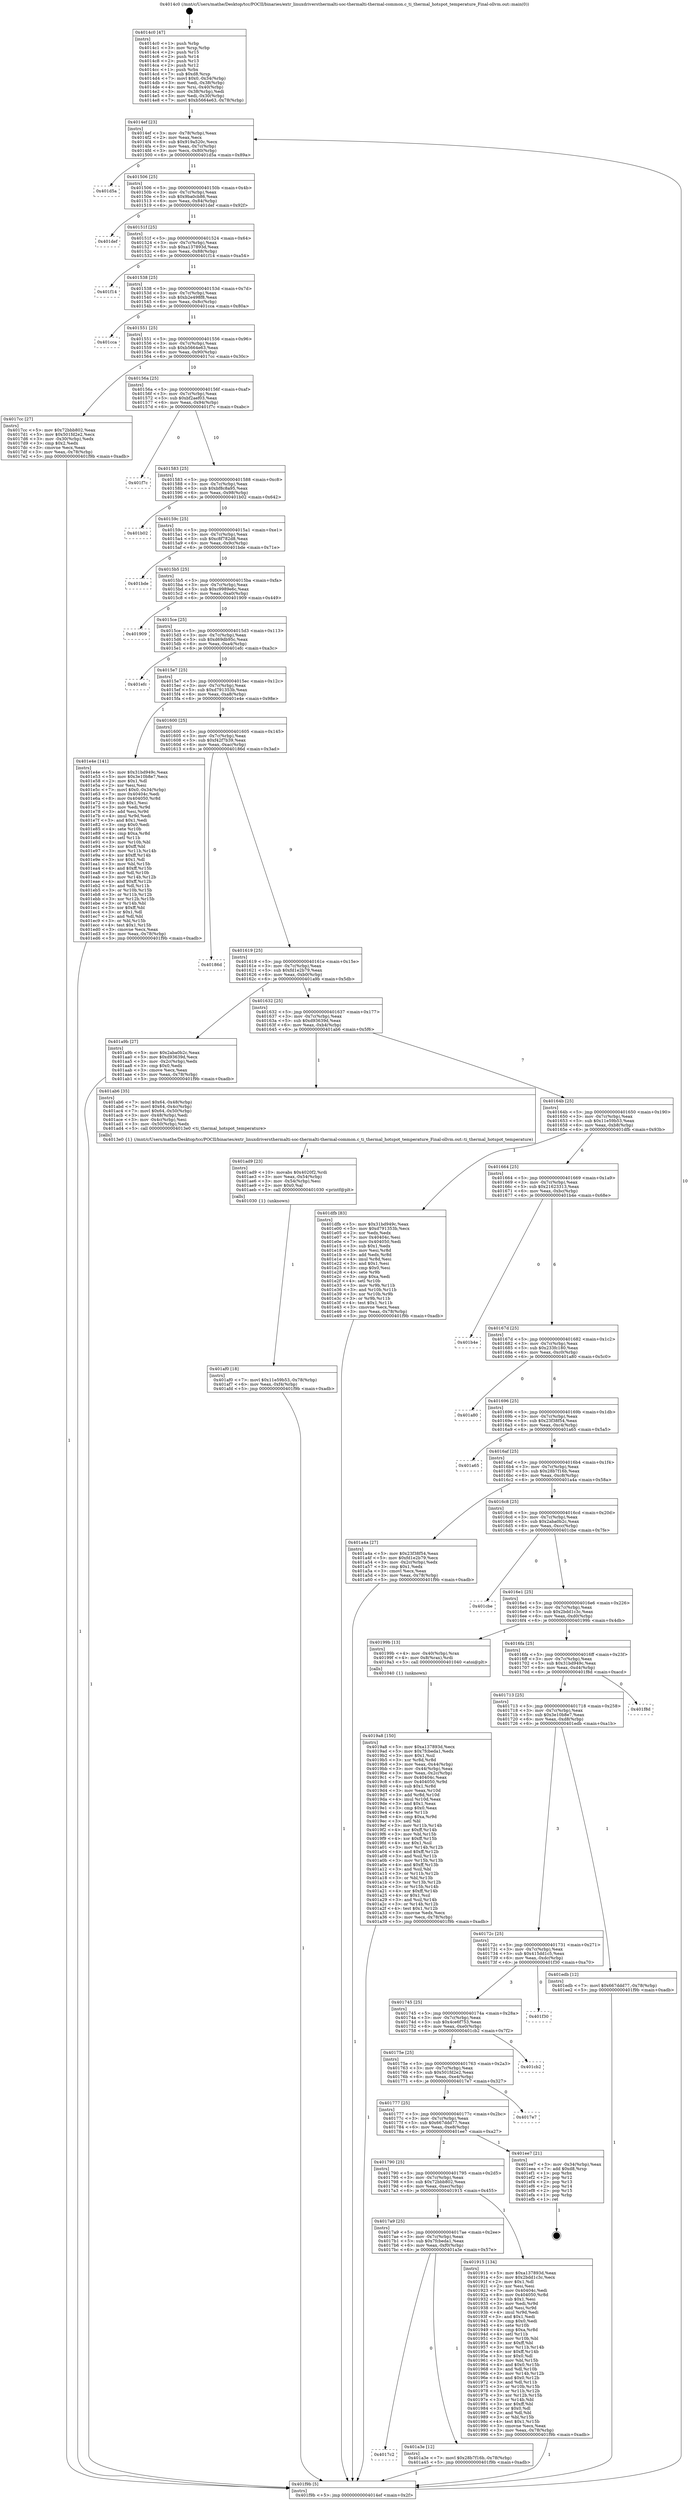 digraph "0x4014c0" {
  label = "0x4014c0 (/mnt/c/Users/mathe/Desktop/tcc/POCII/binaries/extr_linuxdriversthermalti-soc-thermalti-thermal-common.c_ti_thermal_hotspot_temperature_Final-ollvm.out::main(0))"
  labelloc = "t"
  node[shape=record]

  Entry [label="",width=0.3,height=0.3,shape=circle,fillcolor=black,style=filled]
  "0x4014ef" [label="{
     0x4014ef [23]\l
     | [instrs]\l
     &nbsp;&nbsp;0x4014ef \<+3\>: mov -0x78(%rbp),%eax\l
     &nbsp;&nbsp;0x4014f2 \<+2\>: mov %eax,%ecx\l
     &nbsp;&nbsp;0x4014f4 \<+6\>: sub $0x919a520c,%ecx\l
     &nbsp;&nbsp;0x4014fa \<+3\>: mov %eax,-0x7c(%rbp)\l
     &nbsp;&nbsp;0x4014fd \<+3\>: mov %ecx,-0x80(%rbp)\l
     &nbsp;&nbsp;0x401500 \<+6\>: je 0000000000401d5a \<main+0x89a\>\l
  }"]
  "0x401d5a" [label="{
     0x401d5a\l
  }", style=dashed]
  "0x401506" [label="{
     0x401506 [25]\l
     | [instrs]\l
     &nbsp;&nbsp;0x401506 \<+5\>: jmp 000000000040150b \<main+0x4b\>\l
     &nbsp;&nbsp;0x40150b \<+3\>: mov -0x7c(%rbp),%eax\l
     &nbsp;&nbsp;0x40150e \<+5\>: sub $0x9ba0cb86,%eax\l
     &nbsp;&nbsp;0x401513 \<+6\>: mov %eax,-0x84(%rbp)\l
     &nbsp;&nbsp;0x401519 \<+6\>: je 0000000000401def \<main+0x92f\>\l
  }"]
  Exit [label="",width=0.3,height=0.3,shape=circle,fillcolor=black,style=filled,peripheries=2]
  "0x401def" [label="{
     0x401def\l
  }", style=dashed]
  "0x40151f" [label="{
     0x40151f [25]\l
     | [instrs]\l
     &nbsp;&nbsp;0x40151f \<+5\>: jmp 0000000000401524 \<main+0x64\>\l
     &nbsp;&nbsp;0x401524 \<+3\>: mov -0x7c(%rbp),%eax\l
     &nbsp;&nbsp;0x401527 \<+5\>: sub $0xa137893d,%eax\l
     &nbsp;&nbsp;0x40152c \<+6\>: mov %eax,-0x88(%rbp)\l
     &nbsp;&nbsp;0x401532 \<+6\>: je 0000000000401f14 \<main+0xa54\>\l
  }"]
  "0x401af0" [label="{
     0x401af0 [18]\l
     | [instrs]\l
     &nbsp;&nbsp;0x401af0 \<+7\>: movl $0x11e59b53,-0x78(%rbp)\l
     &nbsp;&nbsp;0x401af7 \<+6\>: mov %eax,-0xf4(%rbp)\l
     &nbsp;&nbsp;0x401afd \<+5\>: jmp 0000000000401f9b \<main+0xadb\>\l
  }"]
  "0x401f14" [label="{
     0x401f14\l
  }", style=dashed]
  "0x401538" [label="{
     0x401538 [25]\l
     | [instrs]\l
     &nbsp;&nbsp;0x401538 \<+5\>: jmp 000000000040153d \<main+0x7d\>\l
     &nbsp;&nbsp;0x40153d \<+3\>: mov -0x7c(%rbp),%eax\l
     &nbsp;&nbsp;0x401540 \<+5\>: sub $0xb2e498f8,%eax\l
     &nbsp;&nbsp;0x401545 \<+6\>: mov %eax,-0x8c(%rbp)\l
     &nbsp;&nbsp;0x40154b \<+6\>: je 0000000000401cca \<main+0x80a\>\l
  }"]
  "0x401ad9" [label="{
     0x401ad9 [23]\l
     | [instrs]\l
     &nbsp;&nbsp;0x401ad9 \<+10\>: movabs $0x4020f2,%rdi\l
     &nbsp;&nbsp;0x401ae3 \<+3\>: mov %eax,-0x54(%rbp)\l
     &nbsp;&nbsp;0x401ae6 \<+3\>: mov -0x54(%rbp),%esi\l
     &nbsp;&nbsp;0x401ae9 \<+2\>: mov $0x0,%al\l
     &nbsp;&nbsp;0x401aeb \<+5\>: call 0000000000401030 \<printf@plt\>\l
     | [calls]\l
     &nbsp;&nbsp;0x401030 \{1\} (unknown)\l
  }"]
  "0x401cca" [label="{
     0x401cca\l
  }", style=dashed]
  "0x401551" [label="{
     0x401551 [25]\l
     | [instrs]\l
     &nbsp;&nbsp;0x401551 \<+5\>: jmp 0000000000401556 \<main+0x96\>\l
     &nbsp;&nbsp;0x401556 \<+3\>: mov -0x7c(%rbp),%eax\l
     &nbsp;&nbsp;0x401559 \<+5\>: sub $0xb5664e63,%eax\l
     &nbsp;&nbsp;0x40155e \<+6\>: mov %eax,-0x90(%rbp)\l
     &nbsp;&nbsp;0x401564 \<+6\>: je 00000000004017cc \<main+0x30c\>\l
  }"]
  "0x4017c2" [label="{
     0x4017c2\l
  }", style=dashed]
  "0x4017cc" [label="{
     0x4017cc [27]\l
     | [instrs]\l
     &nbsp;&nbsp;0x4017cc \<+5\>: mov $0x72bbb802,%eax\l
     &nbsp;&nbsp;0x4017d1 \<+5\>: mov $0x501fd2e2,%ecx\l
     &nbsp;&nbsp;0x4017d6 \<+3\>: mov -0x30(%rbp),%edx\l
     &nbsp;&nbsp;0x4017d9 \<+3\>: cmp $0x2,%edx\l
     &nbsp;&nbsp;0x4017dc \<+3\>: cmovne %ecx,%eax\l
     &nbsp;&nbsp;0x4017df \<+3\>: mov %eax,-0x78(%rbp)\l
     &nbsp;&nbsp;0x4017e2 \<+5\>: jmp 0000000000401f9b \<main+0xadb\>\l
  }"]
  "0x40156a" [label="{
     0x40156a [25]\l
     | [instrs]\l
     &nbsp;&nbsp;0x40156a \<+5\>: jmp 000000000040156f \<main+0xaf\>\l
     &nbsp;&nbsp;0x40156f \<+3\>: mov -0x7c(%rbp),%eax\l
     &nbsp;&nbsp;0x401572 \<+5\>: sub $0xbf2aef03,%eax\l
     &nbsp;&nbsp;0x401577 \<+6\>: mov %eax,-0x94(%rbp)\l
     &nbsp;&nbsp;0x40157d \<+6\>: je 0000000000401f7c \<main+0xabc\>\l
  }"]
  "0x401f9b" [label="{
     0x401f9b [5]\l
     | [instrs]\l
     &nbsp;&nbsp;0x401f9b \<+5\>: jmp 00000000004014ef \<main+0x2f\>\l
  }"]
  "0x4014c0" [label="{
     0x4014c0 [47]\l
     | [instrs]\l
     &nbsp;&nbsp;0x4014c0 \<+1\>: push %rbp\l
     &nbsp;&nbsp;0x4014c1 \<+3\>: mov %rsp,%rbp\l
     &nbsp;&nbsp;0x4014c4 \<+2\>: push %r15\l
     &nbsp;&nbsp;0x4014c6 \<+2\>: push %r14\l
     &nbsp;&nbsp;0x4014c8 \<+2\>: push %r13\l
     &nbsp;&nbsp;0x4014ca \<+2\>: push %r12\l
     &nbsp;&nbsp;0x4014cc \<+1\>: push %rbx\l
     &nbsp;&nbsp;0x4014cd \<+7\>: sub $0xd8,%rsp\l
     &nbsp;&nbsp;0x4014d4 \<+7\>: movl $0x0,-0x34(%rbp)\l
     &nbsp;&nbsp;0x4014db \<+3\>: mov %edi,-0x38(%rbp)\l
     &nbsp;&nbsp;0x4014de \<+4\>: mov %rsi,-0x40(%rbp)\l
     &nbsp;&nbsp;0x4014e2 \<+3\>: mov -0x38(%rbp),%edi\l
     &nbsp;&nbsp;0x4014e5 \<+3\>: mov %edi,-0x30(%rbp)\l
     &nbsp;&nbsp;0x4014e8 \<+7\>: movl $0xb5664e63,-0x78(%rbp)\l
  }"]
  "0x401a3e" [label="{
     0x401a3e [12]\l
     | [instrs]\l
     &nbsp;&nbsp;0x401a3e \<+7\>: movl $0x28b7f16b,-0x78(%rbp)\l
     &nbsp;&nbsp;0x401a45 \<+5\>: jmp 0000000000401f9b \<main+0xadb\>\l
  }"]
  "0x401f7c" [label="{
     0x401f7c\l
  }", style=dashed]
  "0x401583" [label="{
     0x401583 [25]\l
     | [instrs]\l
     &nbsp;&nbsp;0x401583 \<+5\>: jmp 0000000000401588 \<main+0xc8\>\l
     &nbsp;&nbsp;0x401588 \<+3\>: mov -0x7c(%rbp),%eax\l
     &nbsp;&nbsp;0x40158b \<+5\>: sub $0xbf8c8a95,%eax\l
     &nbsp;&nbsp;0x401590 \<+6\>: mov %eax,-0x98(%rbp)\l
     &nbsp;&nbsp;0x401596 \<+6\>: je 0000000000401b02 \<main+0x642\>\l
  }"]
  "0x4019a8" [label="{
     0x4019a8 [150]\l
     | [instrs]\l
     &nbsp;&nbsp;0x4019a8 \<+5\>: mov $0xa137893d,%ecx\l
     &nbsp;&nbsp;0x4019ad \<+5\>: mov $0x7fcbeda1,%edx\l
     &nbsp;&nbsp;0x4019b2 \<+3\>: mov $0x1,%sil\l
     &nbsp;&nbsp;0x4019b5 \<+3\>: xor %r8d,%r8d\l
     &nbsp;&nbsp;0x4019b8 \<+3\>: mov %eax,-0x44(%rbp)\l
     &nbsp;&nbsp;0x4019bb \<+3\>: mov -0x44(%rbp),%eax\l
     &nbsp;&nbsp;0x4019be \<+3\>: mov %eax,-0x2c(%rbp)\l
     &nbsp;&nbsp;0x4019c1 \<+7\>: mov 0x40404c,%eax\l
     &nbsp;&nbsp;0x4019c8 \<+8\>: mov 0x404050,%r9d\l
     &nbsp;&nbsp;0x4019d0 \<+4\>: sub $0x1,%r8d\l
     &nbsp;&nbsp;0x4019d4 \<+3\>: mov %eax,%r10d\l
     &nbsp;&nbsp;0x4019d7 \<+3\>: add %r8d,%r10d\l
     &nbsp;&nbsp;0x4019da \<+4\>: imul %r10d,%eax\l
     &nbsp;&nbsp;0x4019de \<+3\>: and $0x1,%eax\l
     &nbsp;&nbsp;0x4019e1 \<+3\>: cmp $0x0,%eax\l
     &nbsp;&nbsp;0x4019e4 \<+4\>: sete %r11b\l
     &nbsp;&nbsp;0x4019e8 \<+4\>: cmp $0xa,%r9d\l
     &nbsp;&nbsp;0x4019ec \<+3\>: setl %bl\l
     &nbsp;&nbsp;0x4019ef \<+3\>: mov %r11b,%r14b\l
     &nbsp;&nbsp;0x4019f2 \<+4\>: xor $0xff,%r14b\l
     &nbsp;&nbsp;0x4019f6 \<+3\>: mov %bl,%r15b\l
     &nbsp;&nbsp;0x4019f9 \<+4\>: xor $0xff,%r15b\l
     &nbsp;&nbsp;0x4019fd \<+4\>: xor $0x1,%sil\l
     &nbsp;&nbsp;0x401a01 \<+3\>: mov %r14b,%r12b\l
     &nbsp;&nbsp;0x401a04 \<+4\>: and $0xff,%r12b\l
     &nbsp;&nbsp;0x401a08 \<+3\>: and %sil,%r11b\l
     &nbsp;&nbsp;0x401a0b \<+3\>: mov %r15b,%r13b\l
     &nbsp;&nbsp;0x401a0e \<+4\>: and $0xff,%r13b\l
     &nbsp;&nbsp;0x401a12 \<+3\>: and %sil,%bl\l
     &nbsp;&nbsp;0x401a15 \<+3\>: or %r11b,%r12b\l
     &nbsp;&nbsp;0x401a18 \<+3\>: or %bl,%r13b\l
     &nbsp;&nbsp;0x401a1b \<+3\>: xor %r13b,%r12b\l
     &nbsp;&nbsp;0x401a1e \<+3\>: or %r15b,%r14b\l
     &nbsp;&nbsp;0x401a21 \<+4\>: xor $0xff,%r14b\l
     &nbsp;&nbsp;0x401a25 \<+4\>: or $0x1,%sil\l
     &nbsp;&nbsp;0x401a29 \<+3\>: and %sil,%r14b\l
     &nbsp;&nbsp;0x401a2c \<+3\>: or %r14b,%r12b\l
     &nbsp;&nbsp;0x401a2f \<+4\>: test $0x1,%r12b\l
     &nbsp;&nbsp;0x401a33 \<+3\>: cmovne %edx,%ecx\l
     &nbsp;&nbsp;0x401a36 \<+3\>: mov %ecx,-0x78(%rbp)\l
     &nbsp;&nbsp;0x401a39 \<+5\>: jmp 0000000000401f9b \<main+0xadb\>\l
  }"]
  "0x401b02" [label="{
     0x401b02\l
  }", style=dashed]
  "0x40159c" [label="{
     0x40159c [25]\l
     | [instrs]\l
     &nbsp;&nbsp;0x40159c \<+5\>: jmp 00000000004015a1 \<main+0xe1\>\l
     &nbsp;&nbsp;0x4015a1 \<+3\>: mov -0x7c(%rbp),%eax\l
     &nbsp;&nbsp;0x4015a4 \<+5\>: sub $0xc8f782d8,%eax\l
     &nbsp;&nbsp;0x4015a9 \<+6\>: mov %eax,-0x9c(%rbp)\l
     &nbsp;&nbsp;0x4015af \<+6\>: je 0000000000401bde \<main+0x71e\>\l
  }"]
  "0x4017a9" [label="{
     0x4017a9 [25]\l
     | [instrs]\l
     &nbsp;&nbsp;0x4017a9 \<+5\>: jmp 00000000004017ae \<main+0x2ee\>\l
     &nbsp;&nbsp;0x4017ae \<+3\>: mov -0x7c(%rbp),%eax\l
     &nbsp;&nbsp;0x4017b1 \<+5\>: sub $0x7fcbeda1,%eax\l
     &nbsp;&nbsp;0x4017b6 \<+6\>: mov %eax,-0xf0(%rbp)\l
     &nbsp;&nbsp;0x4017bc \<+6\>: je 0000000000401a3e \<main+0x57e\>\l
  }"]
  "0x401bde" [label="{
     0x401bde\l
  }", style=dashed]
  "0x4015b5" [label="{
     0x4015b5 [25]\l
     | [instrs]\l
     &nbsp;&nbsp;0x4015b5 \<+5\>: jmp 00000000004015ba \<main+0xfa\>\l
     &nbsp;&nbsp;0x4015ba \<+3\>: mov -0x7c(%rbp),%eax\l
     &nbsp;&nbsp;0x4015bd \<+5\>: sub $0xc9989e6c,%eax\l
     &nbsp;&nbsp;0x4015c2 \<+6\>: mov %eax,-0xa0(%rbp)\l
     &nbsp;&nbsp;0x4015c8 \<+6\>: je 0000000000401909 \<main+0x449\>\l
  }"]
  "0x401915" [label="{
     0x401915 [134]\l
     | [instrs]\l
     &nbsp;&nbsp;0x401915 \<+5\>: mov $0xa137893d,%eax\l
     &nbsp;&nbsp;0x40191a \<+5\>: mov $0x2bdd1c3c,%ecx\l
     &nbsp;&nbsp;0x40191f \<+2\>: mov $0x1,%dl\l
     &nbsp;&nbsp;0x401921 \<+2\>: xor %esi,%esi\l
     &nbsp;&nbsp;0x401923 \<+7\>: mov 0x40404c,%edi\l
     &nbsp;&nbsp;0x40192a \<+8\>: mov 0x404050,%r8d\l
     &nbsp;&nbsp;0x401932 \<+3\>: sub $0x1,%esi\l
     &nbsp;&nbsp;0x401935 \<+3\>: mov %edi,%r9d\l
     &nbsp;&nbsp;0x401938 \<+3\>: add %esi,%r9d\l
     &nbsp;&nbsp;0x40193b \<+4\>: imul %r9d,%edi\l
     &nbsp;&nbsp;0x40193f \<+3\>: and $0x1,%edi\l
     &nbsp;&nbsp;0x401942 \<+3\>: cmp $0x0,%edi\l
     &nbsp;&nbsp;0x401945 \<+4\>: sete %r10b\l
     &nbsp;&nbsp;0x401949 \<+4\>: cmp $0xa,%r8d\l
     &nbsp;&nbsp;0x40194d \<+4\>: setl %r11b\l
     &nbsp;&nbsp;0x401951 \<+3\>: mov %r10b,%bl\l
     &nbsp;&nbsp;0x401954 \<+3\>: xor $0xff,%bl\l
     &nbsp;&nbsp;0x401957 \<+3\>: mov %r11b,%r14b\l
     &nbsp;&nbsp;0x40195a \<+4\>: xor $0xff,%r14b\l
     &nbsp;&nbsp;0x40195e \<+3\>: xor $0x0,%dl\l
     &nbsp;&nbsp;0x401961 \<+3\>: mov %bl,%r15b\l
     &nbsp;&nbsp;0x401964 \<+4\>: and $0x0,%r15b\l
     &nbsp;&nbsp;0x401968 \<+3\>: and %dl,%r10b\l
     &nbsp;&nbsp;0x40196b \<+3\>: mov %r14b,%r12b\l
     &nbsp;&nbsp;0x40196e \<+4\>: and $0x0,%r12b\l
     &nbsp;&nbsp;0x401972 \<+3\>: and %dl,%r11b\l
     &nbsp;&nbsp;0x401975 \<+3\>: or %r10b,%r15b\l
     &nbsp;&nbsp;0x401978 \<+3\>: or %r11b,%r12b\l
     &nbsp;&nbsp;0x40197b \<+3\>: xor %r12b,%r15b\l
     &nbsp;&nbsp;0x40197e \<+3\>: or %r14b,%bl\l
     &nbsp;&nbsp;0x401981 \<+3\>: xor $0xff,%bl\l
     &nbsp;&nbsp;0x401984 \<+3\>: or $0x0,%dl\l
     &nbsp;&nbsp;0x401987 \<+2\>: and %dl,%bl\l
     &nbsp;&nbsp;0x401989 \<+3\>: or %bl,%r15b\l
     &nbsp;&nbsp;0x40198c \<+4\>: test $0x1,%r15b\l
     &nbsp;&nbsp;0x401990 \<+3\>: cmovne %ecx,%eax\l
     &nbsp;&nbsp;0x401993 \<+3\>: mov %eax,-0x78(%rbp)\l
     &nbsp;&nbsp;0x401996 \<+5\>: jmp 0000000000401f9b \<main+0xadb\>\l
  }"]
  "0x401909" [label="{
     0x401909\l
  }", style=dashed]
  "0x4015ce" [label="{
     0x4015ce [25]\l
     | [instrs]\l
     &nbsp;&nbsp;0x4015ce \<+5\>: jmp 00000000004015d3 \<main+0x113\>\l
     &nbsp;&nbsp;0x4015d3 \<+3\>: mov -0x7c(%rbp),%eax\l
     &nbsp;&nbsp;0x4015d6 \<+5\>: sub $0xd69db95c,%eax\l
     &nbsp;&nbsp;0x4015db \<+6\>: mov %eax,-0xa4(%rbp)\l
     &nbsp;&nbsp;0x4015e1 \<+6\>: je 0000000000401efc \<main+0xa3c\>\l
  }"]
  "0x401790" [label="{
     0x401790 [25]\l
     | [instrs]\l
     &nbsp;&nbsp;0x401790 \<+5\>: jmp 0000000000401795 \<main+0x2d5\>\l
     &nbsp;&nbsp;0x401795 \<+3\>: mov -0x7c(%rbp),%eax\l
     &nbsp;&nbsp;0x401798 \<+5\>: sub $0x72bbb802,%eax\l
     &nbsp;&nbsp;0x40179d \<+6\>: mov %eax,-0xec(%rbp)\l
     &nbsp;&nbsp;0x4017a3 \<+6\>: je 0000000000401915 \<main+0x455\>\l
  }"]
  "0x401efc" [label="{
     0x401efc\l
  }", style=dashed]
  "0x4015e7" [label="{
     0x4015e7 [25]\l
     | [instrs]\l
     &nbsp;&nbsp;0x4015e7 \<+5\>: jmp 00000000004015ec \<main+0x12c\>\l
     &nbsp;&nbsp;0x4015ec \<+3\>: mov -0x7c(%rbp),%eax\l
     &nbsp;&nbsp;0x4015ef \<+5\>: sub $0xd791353b,%eax\l
     &nbsp;&nbsp;0x4015f4 \<+6\>: mov %eax,-0xa8(%rbp)\l
     &nbsp;&nbsp;0x4015fa \<+6\>: je 0000000000401e4e \<main+0x98e\>\l
  }"]
  "0x401ee7" [label="{
     0x401ee7 [21]\l
     | [instrs]\l
     &nbsp;&nbsp;0x401ee7 \<+3\>: mov -0x34(%rbp),%eax\l
     &nbsp;&nbsp;0x401eea \<+7\>: add $0xd8,%rsp\l
     &nbsp;&nbsp;0x401ef1 \<+1\>: pop %rbx\l
     &nbsp;&nbsp;0x401ef2 \<+2\>: pop %r12\l
     &nbsp;&nbsp;0x401ef4 \<+2\>: pop %r13\l
     &nbsp;&nbsp;0x401ef6 \<+2\>: pop %r14\l
     &nbsp;&nbsp;0x401ef8 \<+2\>: pop %r15\l
     &nbsp;&nbsp;0x401efa \<+1\>: pop %rbp\l
     &nbsp;&nbsp;0x401efb \<+1\>: ret\l
  }"]
  "0x401e4e" [label="{
     0x401e4e [141]\l
     | [instrs]\l
     &nbsp;&nbsp;0x401e4e \<+5\>: mov $0x31bd949c,%eax\l
     &nbsp;&nbsp;0x401e53 \<+5\>: mov $0x3e10b8e7,%ecx\l
     &nbsp;&nbsp;0x401e58 \<+2\>: mov $0x1,%dl\l
     &nbsp;&nbsp;0x401e5a \<+2\>: xor %esi,%esi\l
     &nbsp;&nbsp;0x401e5c \<+7\>: movl $0x0,-0x34(%rbp)\l
     &nbsp;&nbsp;0x401e63 \<+7\>: mov 0x40404c,%edi\l
     &nbsp;&nbsp;0x401e6a \<+8\>: mov 0x404050,%r8d\l
     &nbsp;&nbsp;0x401e72 \<+3\>: sub $0x1,%esi\l
     &nbsp;&nbsp;0x401e75 \<+3\>: mov %edi,%r9d\l
     &nbsp;&nbsp;0x401e78 \<+3\>: add %esi,%r9d\l
     &nbsp;&nbsp;0x401e7b \<+4\>: imul %r9d,%edi\l
     &nbsp;&nbsp;0x401e7f \<+3\>: and $0x1,%edi\l
     &nbsp;&nbsp;0x401e82 \<+3\>: cmp $0x0,%edi\l
     &nbsp;&nbsp;0x401e85 \<+4\>: sete %r10b\l
     &nbsp;&nbsp;0x401e89 \<+4\>: cmp $0xa,%r8d\l
     &nbsp;&nbsp;0x401e8d \<+4\>: setl %r11b\l
     &nbsp;&nbsp;0x401e91 \<+3\>: mov %r10b,%bl\l
     &nbsp;&nbsp;0x401e94 \<+3\>: xor $0xff,%bl\l
     &nbsp;&nbsp;0x401e97 \<+3\>: mov %r11b,%r14b\l
     &nbsp;&nbsp;0x401e9a \<+4\>: xor $0xff,%r14b\l
     &nbsp;&nbsp;0x401e9e \<+3\>: xor $0x1,%dl\l
     &nbsp;&nbsp;0x401ea1 \<+3\>: mov %bl,%r15b\l
     &nbsp;&nbsp;0x401ea4 \<+4\>: and $0xff,%r15b\l
     &nbsp;&nbsp;0x401ea8 \<+3\>: and %dl,%r10b\l
     &nbsp;&nbsp;0x401eab \<+3\>: mov %r14b,%r12b\l
     &nbsp;&nbsp;0x401eae \<+4\>: and $0xff,%r12b\l
     &nbsp;&nbsp;0x401eb2 \<+3\>: and %dl,%r11b\l
     &nbsp;&nbsp;0x401eb5 \<+3\>: or %r10b,%r15b\l
     &nbsp;&nbsp;0x401eb8 \<+3\>: or %r11b,%r12b\l
     &nbsp;&nbsp;0x401ebb \<+3\>: xor %r12b,%r15b\l
     &nbsp;&nbsp;0x401ebe \<+3\>: or %r14b,%bl\l
     &nbsp;&nbsp;0x401ec1 \<+3\>: xor $0xff,%bl\l
     &nbsp;&nbsp;0x401ec4 \<+3\>: or $0x1,%dl\l
     &nbsp;&nbsp;0x401ec7 \<+2\>: and %dl,%bl\l
     &nbsp;&nbsp;0x401ec9 \<+3\>: or %bl,%r15b\l
     &nbsp;&nbsp;0x401ecc \<+4\>: test $0x1,%r15b\l
     &nbsp;&nbsp;0x401ed0 \<+3\>: cmovne %ecx,%eax\l
     &nbsp;&nbsp;0x401ed3 \<+3\>: mov %eax,-0x78(%rbp)\l
     &nbsp;&nbsp;0x401ed6 \<+5\>: jmp 0000000000401f9b \<main+0xadb\>\l
  }"]
  "0x401600" [label="{
     0x401600 [25]\l
     | [instrs]\l
     &nbsp;&nbsp;0x401600 \<+5\>: jmp 0000000000401605 \<main+0x145\>\l
     &nbsp;&nbsp;0x401605 \<+3\>: mov -0x7c(%rbp),%eax\l
     &nbsp;&nbsp;0x401608 \<+5\>: sub $0xf42f7b39,%eax\l
     &nbsp;&nbsp;0x40160d \<+6\>: mov %eax,-0xac(%rbp)\l
     &nbsp;&nbsp;0x401613 \<+6\>: je 000000000040186d \<main+0x3ad\>\l
  }"]
  "0x401777" [label="{
     0x401777 [25]\l
     | [instrs]\l
     &nbsp;&nbsp;0x401777 \<+5\>: jmp 000000000040177c \<main+0x2bc\>\l
     &nbsp;&nbsp;0x40177c \<+3\>: mov -0x7c(%rbp),%eax\l
     &nbsp;&nbsp;0x40177f \<+5\>: sub $0x667ddd77,%eax\l
     &nbsp;&nbsp;0x401784 \<+6\>: mov %eax,-0xe8(%rbp)\l
     &nbsp;&nbsp;0x40178a \<+6\>: je 0000000000401ee7 \<main+0xa27\>\l
  }"]
  "0x40186d" [label="{
     0x40186d\l
  }", style=dashed]
  "0x401619" [label="{
     0x401619 [25]\l
     | [instrs]\l
     &nbsp;&nbsp;0x401619 \<+5\>: jmp 000000000040161e \<main+0x15e\>\l
     &nbsp;&nbsp;0x40161e \<+3\>: mov -0x7c(%rbp),%eax\l
     &nbsp;&nbsp;0x401621 \<+5\>: sub $0xfd1e2b79,%eax\l
     &nbsp;&nbsp;0x401626 \<+6\>: mov %eax,-0xb0(%rbp)\l
     &nbsp;&nbsp;0x40162c \<+6\>: je 0000000000401a9b \<main+0x5db\>\l
  }"]
  "0x4017e7" [label="{
     0x4017e7\l
  }", style=dashed]
  "0x401a9b" [label="{
     0x401a9b [27]\l
     | [instrs]\l
     &nbsp;&nbsp;0x401a9b \<+5\>: mov $0x2aba0b2c,%eax\l
     &nbsp;&nbsp;0x401aa0 \<+5\>: mov $0xd93639d,%ecx\l
     &nbsp;&nbsp;0x401aa5 \<+3\>: mov -0x2c(%rbp),%edx\l
     &nbsp;&nbsp;0x401aa8 \<+3\>: cmp $0x0,%edx\l
     &nbsp;&nbsp;0x401aab \<+3\>: cmove %ecx,%eax\l
     &nbsp;&nbsp;0x401aae \<+3\>: mov %eax,-0x78(%rbp)\l
     &nbsp;&nbsp;0x401ab1 \<+5\>: jmp 0000000000401f9b \<main+0xadb\>\l
  }"]
  "0x401632" [label="{
     0x401632 [25]\l
     | [instrs]\l
     &nbsp;&nbsp;0x401632 \<+5\>: jmp 0000000000401637 \<main+0x177\>\l
     &nbsp;&nbsp;0x401637 \<+3\>: mov -0x7c(%rbp),%eax\l
     &nbsp;&nbsp;0x40163a \<+5\>: sub $0xd93639d,%eax\l
     &nbsp;&nbsp;0x40163f \<+6\>: mov %eax,-0xb4(%rbp)\l
     &nbsp;&nbsp;0x401645 \<+6\>: je 0000000000401ab6 \<main+0x5f6\>\l
  }"]
  "0x40175e" [label="{
     0x40175e [25]\l
     | [instrs]\l
     &nbsp;&nbsp;0x40175e \<+5\>: jmp 0000000000401763 \<main+0x2a3\>\l
     &nbsp;&nbsp;0x401763 \<+3\>: mov -0x7c(%rbp),%eax\l
     &nbsp;&nbsp;0x401766 \<+5\>: sub $0x501fd2e2,%eax\l
     &nbsp;&nbsp;0x40176b \<+6\>: mov %eax,-0xe4(%rbp)\l
     &nbsp;&nbsp;0x401771 \<+6\>: je 00000000004017e7 \<main+0x327\>\l
  }"]
  "0x401ab6" [label="{
     0x401ab6 [35]\l
     | [instrs]\l
     &nbsp;&nbsp;0x401ab6 \<+7\>: movl $0x64,-0x48(%rbp)\l
     &nbsp;&nbsp;0x401abd \<+7\>: movl $0x64,-0x4c(%rbp)\l
     &nbsp;&nbsp;0x401ac4 \<+7\>: movl $0x64,-0x50(%rbp)\l
     &nbsp;&nbsp;0x401acb \<+3\>: mov -0x48(%rbp),%edi\l
     &nbsp;&nbsp;0x401ace \<+3\>: mov -0x4c(%rbp),%esi\l
     &nbsp;&nbsp;0x401ad1 \<+3\>: mov -0x50(%rbp),%edx\l
     &nbsp;&nbsp;0x401ad4 \<+5\>: call 00000000004013e0 \<ti_thermal_hotspot_temperature\>\l
     | [calls]\l
     &nbsp;&nbsp;0x4013e0 \{1\} (/mnt/c/Users/mathe/Desktop/tcc/POCII/binaries/extr_linuxdriversthermalti-soc-thermalti-thermal-common.c_ti_thermal_hotspot_temperature_Final-ollvm.out::ti_thermal_hotspot_temperature)\l
  }"]
  "0x40164b" [label="{
     0x40164b [25]\l
     | [instrs]\l
     &nbsp;&nbsp;0x40164b \<+5\>: jmp 0000000000401650 \<main+0x190\>\l
     &nbsp;&nbsp;0x401650 \<+3\>: mov -0x7c(%rbp),%eax\l
     &nbsp;&nbsp;0x401653 \<+5\>: sub $0x11e59b53,%eax\l
     &nbsp;&nbsp;0x401658 \<+6\>: mov %eax,-0xb8(%rbp)\l
     &nbsp;&nbsp;0x40165e \<+6\>: je 0000000000401dfb \<main+0x93b\>\l
  }"]
  "0x401cb2" [label="{
     0x401cb2\l
  }", style=dashed]
  "0x401dfb" [label="{
     0x401dfb [83]\l
     | [instrs]\l
     &nbsp;&nbsp;0x401dfb \<+5\>: mov $0x31bd949c,%eax\l
     &nbsp;&nbsp;0x401e00 \<+5\>: mov $0xd791353b,%ecx\l
     &nbsp;&nbsp;0x401e05 \<+2\>: xor %edx,%edx\l
     &nbsp;&nbsp;0x401e07 \<+7\>: mov 0x40404c,%esi\l
     &nbsp;&nbsp;0x401e0e \<+7\>: mov 0x404050,%edi\l
     &nbsp;&nbsp;0x401e15 \<+3\>: sub $0x1,%edx\l
     &nbsp;&nbsp;0x401e18 \<+3\>: mov %esi,%r8d\l
     &nbsp;&nbsp;0x401e1b \<+3\>: add %edx,%r8d\l
     &nbsp;&nbsp;0x401e1e \<+4\>: imul %r8d,%esi\l
     &nbsp;&nbsp;0x401e22 \<+3\>: and $0x1,%esi\l
     &nbsp;&nbsp;0x401e25 \<+3\>: cmp $0x0,%esi\l
     &nbsp;&nbsp;0x401e28 \<+4\>: sete %r9b\l
     &nbsp;&nbsp;0x401e2c \<+3\>: cmp $0xa,%edi\l
     &nbsp;&nbsp;0x401e2f \<+4\>: setl %r10b\l
     &nbsp;&nbsp;0x401e33 \<+3\>: mov %r9b,%r11b\l
     &nbsp;&nbsp;0x401e36 \<+3\>: and %r10b,%r11b\l
     &nbsp;&nbsp;0x401e39 \<+3\>: xor %r10b,%r9b\l
     &nbsp;&nbsp;0x401e3c \<+3\>: or %r9b,%r11b\l
     &nbsp;&nbsp;0x401e3f \<+4\>: test $0x1,%r11b\l
     &nbsp;&nbsp;0x401e43 \<+3\>: cmovne %ecx,%eax\l
     &nbsp;&nbsp;0x401e46 \<+3\>: mov %eax,-0x78(%rbp)\l
     &nbsp;&nbsp;0x401e49 \<+5\>: jmp 0000000000401f9b \<main+0xadb\>\l
  }"]
  "0x401664" [label="{
     0x401664 [25]\l
     | [instrs]\l
     &nbsp;&nbsp;0x401664 \<+5\>: jmp 0000000000401669 \<main+0x1a9\>\l
     &nbsp;&nbsp;0x401669 \<+3\>: mov -0x7c(%rbp),%eax\l
     &nbsp;&nbsp;0x40166c \<+5\>: sub $0x21623313,%eax\l
     &nbsp;&nbsp;0x401671 \<+6\>: mov %eax,-0xbc(%rbp)\l
     &nbsp;&nbsp;0x401677 \<+6\>: je 0000000000401b4e \<main+0x68e\>\l
  }"]
  "0x401745" [label="{
     0x401745 [25]\l
     | [instrs]\l
     &nbsp;&nbsp;0x401745 \<+5\>: jmp 000000000040174a \<main+0x28a\>\l
     &nbsp;&nbsp;0x40174a \<+3\>: mov -0x7c(%rbp),%eax\l
     &nbsp;&nbsp;0x40174d \<+5\>: sub $0x4ce6f753,%eax\l
     &nbsp;&nbsp;0x401752 \<+6\>: mov %eax,-0xe0(%rbp)\l
     &nbsp;&nbsp;0x401758 \<+6\>: je 0000000000401cb2 \<main+0x7f2\>\l
  }"]
  "0x401b4e" [label="{
     0x401b4e\l
  }", style=dashed]
  "0x40167d" [label="{
     0x40167d [25]\l
     | [instrs]\l
     &nbsp;&nbsp;0x40167d \<+5\>: jmp 0000000000401682 \<main+0x1c2\>\l
     &nbsp;&nbsp;0x401682 \<+3\>: mov -0x7c(%rbp),%eax\l
     &nbsp;&nbsp;0x401685 \<+5\>: sub $0x233fc180,%eax\l
     &nbsp;&nbsp;0x40168a \<+6\>: mov %eax,-0xc0(%rbp)\l
     &nbsp;&nbsp;0x401690 \<+6\>: je 0000000000401a80 \<main+0x5c0\>\l
  }"]
  "0x401f30" [label="{
     0x401f30\l
  }", style=dashed]
  "0x401a80" [label="{
     0x401a80\l
  }", style=dashed]
  "0x401696" [label="{
     0x401696 [25]\l
     | [instrs]\l
     &nbsp;&nbsp;0x401696 \<+5\>: jmp 000000000040169b \<main+0x1db\>\l
     &nbsp;&nbsp;0x40169b \<+3\>: mov -0x7c(%rbp),%eax\l
     &nbsp;&nbsp;0x40169e \<+5\>: sub $0x23f38f54,%eax\l
     &nbsp;&nbsp;0x4016a3 \<+6\>: mov %eax,-0xc4(%rbp)\l
     &nbsp;&nbsp;0x4016a9 \<+6\>: je 0000000000401a65 \<main+0x5a5\>\l
  }"]
  "0x40172c" [label="{
     0x40172c [25]\l
     | [instrs]\l
     &nbsp;&nbsp;0x40172c \<+5\>: jmp 0000000000401731 \<main+0x271\>\l
     &nbsp;&nbsp;0x401731 \<+3\>: mov -0x7c(%rbp),%eax\l
     &nbsp;&nbsp;0x401734 \<+5\>: sub $0x415dd1c5,%eax\l
     &nbsp;&nbsp;0x401739 \<+6\>: mov %eax,-0xdc(%rbp)\l
     &nbsp;&nbsp;0x40173f \<+6\>: je 0000000000401f30 \<main+0xa70\>\l
  }"]
  "0x401a65" [label="{
     0x401a65\l
  }", style=dashed]
  "0x4016af" [label="{
     0x4016af [25]\l
     | [instrs]\l
     &nbsp;&nbsp;0x4016af \<+5\>: jmp 00000000004016b4 \<main+0x1f4\>\l
     &nbsp;&nbsp;0x4016b4 \<+3\>: mov -0x7c(%rbp),%eax\l
     &nbsp;&nbsp;0x4016b7 \<+5\>: sub $0x28b7f16b,%eax\l
     &nbsp;&nbsp;0x4016bc \<+6\>: mov %eax,-0xc8(%rbp)\l
     &nbsp;&nbsp;0x4016c2 \<+6\>: je 0000000000401a4a \<main+0x58a\>\l
  }"]
  "0x401edb" [label="{
     0x401edb [12]\l
     | [instrs]\l
     &nbsp;&nbsp;0x401edb \<+7\>: movl $0x667ddd77,-0x78(%rbp)\l
     &nbsp;&nbsp;0x401ee2 \<+5\>: jmp 0000000000401f9b \<main+0xadb\>\l
  }"]
  "0x401a4a" [label="{
     0x401a4a [27]\l
     | [instrs]\l
     &nbsp;&nbsp;0x401a4a \<+5\>: mov $0x23f38f54,%eax\l
     &nbsp;&nbsp;0x401a4f \<+5\>: mov $0xfd1e2b79,%ecx\l
     &nbsp;&nbsp;0x401a54 \<+3\>: mov -0x2c(%rbp),%edx\l
     &nbsp;&nbsp;0x401a57 \<+3\>: cmp $0x1,%edx\l
     &nbsp;&nbsp;0x401a5a \<+3\>: cmovl %ecx,%eax\l
     &nbsp;&nbsp;0x401a5d \<+3\>: mov %eax,-0x78(%rbp)\l
     &nbsp;&nbsp;0x401a60 \<+5\>: jmp 0000000000401f9b \<main+0xadb\>\l
  }"]
  "0x4016c8" [label="{
     0x4016c8 [25]\l
     | [instrs]\l
     &nbsp;&nbsp;0x4016c8 \<+5\>: jmp 00000000004016cd \<main+0x20d\>\l
     &nbsp;&nbsp;0x4016cd \<+3\>: mov -0x7c(%rbp),%eax\l
     &nbsp;&nbsp;0x4016d0 \<+5\>: sub $0x2aba0b2c,%eax\l
     &nbsp;&nbsp;0x4016d5 \<+6\>: mov %eax,-0xcc(%rbp)\l
     &nbsp;&nbsp;0x4016db \<+6\>: je 0000000000401cbe \<main+0x7fe\>\l
  }"]
  "0x401713" [label="{
     0x401713 [25]\l
     | [instrs]\l
     &nbsp;&nbsp;0x401713 \<+5\>: jmp 0000000000401718 \<main+0x258\>\l
     &nbsp;&nbsp;0x401718 \<+3\>: mov -0x7c(%rbp),%eax\l
     &nbsp;&nbsp;0x40171b \<+5\>: sub $0x3e10b8e7,%eax\l
     &nbsp;&nbsp;0x401720 \<+6\>: mov %eax,-0xd8(%rbp)\l
     &nbsp;&nbsp;0x401726 \<+6\>: je 0000000000401edb \<main+0xa1b\>\l
  }"]
  "0x401cbe" [label="{
     0x401cbe\l
  }", style=dashed]
  "0x4016e1" [label="{
     0x4016e1 [25]\l
     | [instrs]\l
     &nbsp;&nbsp;0x4016e1 \<+5\>: jmp 00000000004016e6 \<main+0x226\>\l
     &nbsp;&nbsp;0x4016e6 \<+3\>: mov -0x7c(%rbp),%eax\l
     &nbsp;&nbsp;0x4016e9 \<+5\>: sub $0x2bdd1c3c,%eax\l
     &nbsp;&nbsp;0x4016ee \<+6\>: mov %eax,-0xd0(%rbp)\l
     &nbsp;&nbsp;0x4016f4 \<+6\>: je 000000000040199b \<main+0x4db\>\l
  }"]
  "0x401f8d" [label="{
     0x401f8d\l
  }", style=dashed]
  "0x40199b" [label="{
     0x40199b [13]\l
     | [instrs]\l
     &nbsp;&nbsp;0x40199b \<+4\>: mov -0x40(%rbp),%rax\l
     &nbsp;&nbsp;0x40199f \<+4\>: mov 0x8(%rax),%rdi\l
     &nbsp;&nbsp;0x4019a3 \<+5\>: call 0000000000401040 \<atoi@plt\>\l
     | [calls]\l
     &nbsp;&nbsp;0x401040 \{1\} (unknown)\l
  }"]
  "0x4016fa" [label="{
     0x4016fa [25]\l
     | [instrs]\l
     &nbsp;&nbsp;0x4016fa \<+5\>: jmp 00000000004016ff \<main+0x23f\>\l
     &nbsp;&nbsp;0x4016ff \<+3\>: mov -0x7c(%rbp),%eax\l
     &nbsp;&nbsp;0x401702 \<+5\>: sub $0x31bd949c,%eax\l
     &nbsp;&nbsp;0x401707 \<+6\>: mov %eax,-0xd4(%rbp)\l
     &nbsp;&nbsp;0x40170d \<+6\>: je 0000000000401f8d \<main+0xacd\>\l
  }"]
  Entry -> "0x4014c0" [label=" 1"]
  "0x4014ef" -> "0x401d5a" [label=" 0"]
  "0x4014ef" -> "0x401506" [label=" 11"]
  "0x401ee7" -> Exit [label=" 1"]
  "0x401506" -> "0x401def" [label=" 0"]
  "0x401506" -> "0x40151f" [label=" 11"]
  "0x401edb" -> "0x401f9b" [label=" 1"]
  "0x40151f" -> "0x401f14" [label=" 0"]
  "0x40151f" -> "0x401538" [label=" 11"]
  "0x401e4e" -> "0x401f9b" [label=" 1"]
  "0x401538" -> "0x401cca" [label=" 0"]
  "0x401538" -> "0x401551" [label=" 11"]
  "0x401dfb" -> "0x401f9b" [label=" 1"]
  "0x401551" -> "0x4017cc" [label=" 1"]
  "0x401551" -> "0x40156a" [label=" 10"]
  "0x4017cc" -> "0x401f9b" [label=" 1"]
  "0x4014c0" -> "0x4014ef" [label=" 1"]
  "0x401f9b" -> "0x4014ef" [label=" 10"]
  "0x401af0" -> "0x401f9b" [label=" 1"]
  "0x40156a" -> "0x401f7c" [label=" 0"]
  "0x40156a" -> "0x401583" [label=" 10"]
  "0x401ad9" -> "0x401af0" [label=" 1"]
  "0x401583" -> "0x401b02" [label=" 0"]
  "0x401583" -> "0x40159c" [label=" 10"]
  "0x401a9b" -> "0x401f9b" [label=" 1"]
  "0x40159c" -> "0x401bde" [label=" 0"]
  "0x40159c" -> "0x4015b5" [label=" 10"]
  "0x401a4a" -> "0x401f9b" [label=" 1"]
  "0x4015b5" -> "0x401909" [label=" 0"]
  "0x4015b5" -> "0x4015ce" [label=" 10"]
  "0x401a3e" -> "0x401f9b" [label=" 1"]
  "0x4015ce" -> "0x401efc" [label=" 0"]
  "0x4015ce" -> "0x4015e7" [label=" 10"]
  "0x4017a9" -> "0x401a3e" [label=" 1"]
  "0x4015e7" -> "0x401e4e" [label=" 1"]
  "0x4015e7" -> "0x401600" [label=" 9"]
  "0x401ab6" -> "0x401ad9" [label=" 1"]
  "0x401600" -> "0x40186d" [label=" 0"]
  "0x401600" -> "0x401619" [label=" 9"]
  "0x40199b" -> "0x4019a8" [label=" 1"]
  "0x401619" -> "0x401a9b" [label=" 1"]
  "0x401619" -> "0x401632" [label=" 8"]
  "0x401915" -> "0x401f9b" [label=" 1"]
  "0x401632" -> "0x401ab6" [label=" 1"]
  "0x401632" -> "0x40164b" [label=" 7"]
  "0x401790" -> "0x401915" [label=" 1"]
  "0x40164b" -> "0x401dfb" [label=" 1"]
  "0x40164b" -> "0x401664" [label=" 6"]
  "0x4017a9" -> "0x4017c2" [label=" 0"]
  "0x401664" -> "0x401b4e" [label=" 0"]
  "0x401664" -> "0x40167d" [label=" 6"]
  "0x401777" -> "0x401ee7" [label=" 1"]
  "0x40167d" -> "0x401a80" [label=" 0"]
  "0x40167d" -> "0x401696" [label=" 6"]
  "0x4019a8" -> "0x401f9b" [label=" 1"]
  "0x401696" -> "0x401a65" [label=" 0"]
  "0x401696" -> "0x4016af" [label=" 6"]
  "0x40175e" -> "0x4017e7" [label=" 0"]
  "0x4016af" -> "0x401a4a" [label=" 1"]
  "0x4016af" -> "0x4016c8" [label=" 5"]
  "0x401790" -> "0x4017a9" [label=" 1"]
  "0x4016c8" -> "0x401cbe" [label=" 0"]
  "0x4016c8" -> "0x4016e1" [label=" 5"]
  "0x401745" -> "0x401cb2" [label=" 0"]
  "0x4016e1" -> "0x40199b" [label=" 1"]
  "0x4016e1" -> "0x4016fa" [label=" 4"]
  "0x401777" -> "0x401790" [label=" 2"]
  "0x4016fa" -> "0x401f8d" [label=" 0"]
  "0x4016fa" -> "0x401713" [label=" 4"]
  "0x401745" -> "0x40175e" [label=" 3"]
  "0x401713" -> "0x401edb" [label=" 1"]
  "0x401713" -> "0x40172c" [label=" 3"]
  "0x40175e" -> "0x401777" [label=" 3"]
  "0x40172c" -> "0x401f30" [label=" 0"]
  "0x40172c" -> "0x401745" [label=" 3"]
}
